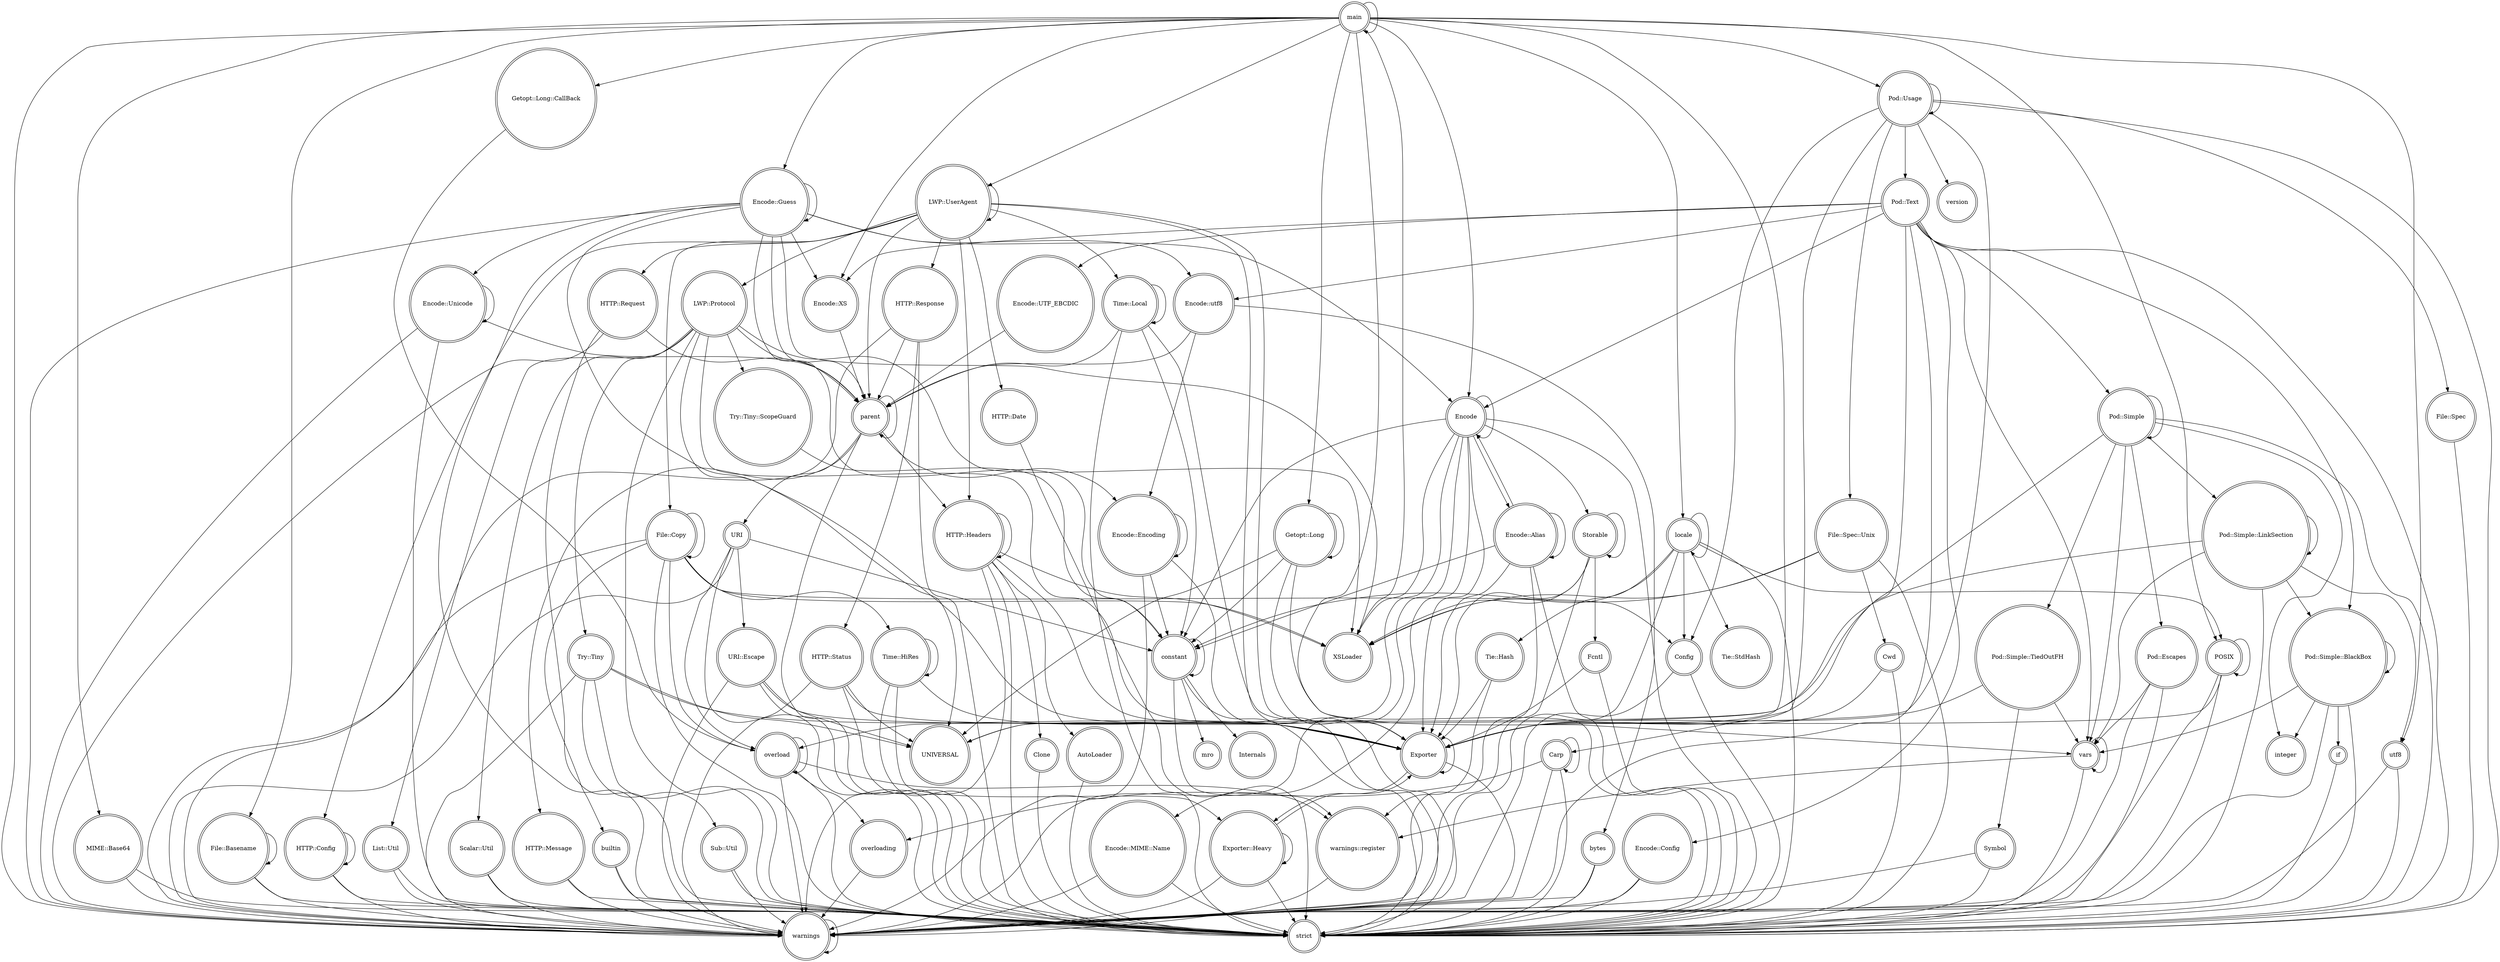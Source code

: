 digraph {
graph [overlap=false]
node [shape=doublecircle];
"Encode::Guess" -> "Encode::Guess";
"Pod::Text" -> "Pod::Simple::BlackBox";
"Pod::Simple" -> "Pod::Escapes";
"Time::HiRes" -> "Time::HiRes";
"main" -> "strict";
"URI" -> "overload";
"HTTP::Request" -> "warnings";
"LWP::UserAgent" -> "Time::Local";
"Pod::Simple::LinkSection" -> "overload";
"Storable" -> "Exporter";
"Try::Tiny" -> "Sub::Util";
"Encode::Config" -> "strict";
"overloading" -> "warnings";
"builtin" -> "strict";
"Exporter::Heavy" -> "Exporter";
"vars" -> "warnings::register";
"Encode::Alias" -> "strict";
"main" -> "MIME::Base64";
"Encode::utf8" -> "bytes";
"constant" -> "warnings::register";
"Encode::Guess" -> "constant";
"LWP::UserAgent" -> "Exporter";
"HTTP::Date" -> "strict";
"Getopt::Long" -> "Getopt::Long";
"main" -> "Getopt::Long";
"HTTP::Request" -> "strict";
"LWP::Protocol" -> "XSLoader";
"Pod::Text" -> "Encode::XS";
"constant" -> "constant";
"HTTP::Headers" -> "XSLoader";
"Encode" -> "Exporter";
"main" -> "warnings";
"Pod::Simple" -> "strict";
"Encode" -> "Storable";
"Encode::UTF_EBCDIC" -> "parent";
"Encode" -> "Encode";
"Pod::Simple" -> "UNIVERSAL";
"LWP::UserAgent" -> "File::Copy";
"URI" -> "strict";
"Sub::Util" -> "warnings";
"Time::Local" -> "Exporter";
"Pod::Escapes" -> "warnings";
"Pod::Simple::TiedOutFH" -> "Symbol";
"Getopt::Long" -> "UNIVERSAL";
"locale" -> "strict";
"Pod::Usage" -> "Config";
"locale" -> "POSIX";
"Encode" -> "strict";
"File::Copy" -> "Time::HiRes";
"Pod::Simple::LinkSection" -> "strict";
"File::Spec::Unix" -> "constant";
"main" -> "Encode";
"Pod::Simple" -> "Pod::Simple::TiedOutFH";
"main" -> "File::Basename";
"File::Basename" -> "File::Basename";
"Pod::Simple::BlackBox" -> "integer";
"locale" -> "Tie::Hash";
"Pod::Text" -> "strict";
"URI::Escape" -> "UNIVERSAL";
"main" -> "LWP::UserAgent";
"Carp" -> "overloading";
"File::Copy" -> "XSLoader";
"Scalar::Util" -> "strict";
"vars" -> "strict";
"Encode::XS" -> "parent";
"Exporter::Heavy" -> "strict";
"Pod::Text" -> "Encode::UTF_EBCDIC";
"main" -> "POSIX";
"Pod::Simple::LinkSection" -> "vars";
"LWP::UserAgent" -> "LWP::UserAgent";
"Pod::Usage" -> "version";
"URI" -> "warnings";
"File::Spec" -> "strict";
"HTTP::Config" -> "HTTP::Config";
"Encode" -> "XSLoader";
"Pod::Simple::TiedOutFH" -> "Exporter";
"URI" -> "constant";
"locale" -> "XSLoader";
"HTTP::Response" -> "warnings";
"Time::Local" -> "strict";
"Symbol" -> "strict";
"Encode::Guess" -> "Exporter";
"Pod::Simple::LinkSection" -> "Pod::Simple::LinkSection";
"overload" -> "overloading";
"Carp" -> "Carp";
"Encode::Guess" -> "Encode::Unicode";
"Pod::Usage" -> "Exporter";
"Pod::Usage" -> "Carp";
"Sub::Util" -> "strict";
"URI" -> "URI::Escape";
"Pod::Escapes" -> "strict";
"bytes" -> "strict";
"constant" -> "mro";
"POSIX" -> "strict";
"Config" -> "warnings";
"Pod::Text" -> "Encode::Config";
"Storable" -> "warnings";
"Getopt::Long::CallBack" -> "overload";
"Getopt::Long" -> "constant";
"Time::Local" -> "parent";
"LWP::Protocol" -> "parent";
"File::Basename" -> "strict";
"URI::Escape" -> "Exporter";
"LWP::UserAgent" -> "HTTP::Date";
"LWP::UserAgent" -> "LWP::Protocol";
"LWP::UserAgent" -> "strict";
"parent" -> "parent";
"overload" -> "warnings::register";
"Fcntl" -> "strict";
"LWP::Protocol" -> "Exporter";
"parent" -> "strict";
"overload" -> "strict";
"Encode::Guess" -> "Encode::utf8";
"Try::Tiny" -> "strict";
"main" -> "Pod::Usage";
"Try::Tiny::ScopeGuard" -> "constant";
"Tie::Hash" -> "Exporter";
"Try::Tiny" -> "Exporter";
"Tie::Hash" -> "warnings::register";
"constant" -> "strict";
"Exporter" -> "Exporter";
"Scalar::Util" -> "warnings";
"HTTP::Response" -> "HTTP::Status";
"HTTP::Headers" -> "Exporter";
"Encode::utf8" -> "Encode::Encoding";
"Pod::Usage" -> "Pod::Usage";
"Pod::Simple::LinkSection" -> "Pod::Simple::BlackBox";
"List::Util" -> "warnings";
"warnings::register" -> "warnings";
"main" -> "utf8";
"Encode::Unicode" -> "strict";
"Pod::Text" -> "Pod::Simple";
"File::Copy" -> "overload";
"main" -> "Encode::Guess";
"Encode::Guess" -> "parent";
"Time::HiRes" -> "Exporter::Heavy";
"Time::Local" -> "constant";
"overload" -> "warnings";
"Pod::Simple" -> "integer";
"Pod::Text" -> "Encode::utf8";
"Pod::Text" -> "Exporter";
"List::Util" -> "strict";
"main" -> "XSLoader";
"Pod::Simple::TiedOutFH" -> "vars";
"HTTP::Status" -> "Exporter";
"Encode::Guess" -> "Encode";
"Encode::Unicode" -> "parent";
"Encode::Alias" -> "Exporter";
"parent" -> "URI";
"Pod::Usage" -> "File::Spec";
"Carp" -> "warnings";
"Pod::Simple::BlackBox" -> "if";
"HTTP::Config" -> "strict";
"HTTP::Status" -> "strict";
"URI::Escape" -> "strict";
"Encode::MIME::Name" -> "warnings";
"Pod::Simple::BlackBox" -> "warnings";
"Pod::Text" -> "Encode";
"Storable" -> "XSLoader";
"Clone" -> "strict";
"Fcntl" -> "Exporter";
"URI::Escape" -> "warnings";
"Encode" -> "UNIVERSAL";
"LWP::UserAgent" -> "HTTP::Headers";
"Carp" -> "strict";
"File::Copy" -> "builtin";
"Encode::MIME::Name" -> "strict";
"Encode::Encoding" -> "warnings";
"locale" -> "warnings";
"File::Spec::Unix" -> "XSLoader";
"Exporter::Heavy" -> "warnings";
"Encode" -> "warnings";
"Encode::Encoding" -> "constant";
"warnings" -> "warnings";
"POSIX" -> "POSIX";
"Getopt::Long" -> "Exporter";
"Time::HiRes" -> "Exporter";
"utf8" -> "warnings";
"Pod::Text" -> "warnings";
"main" -> "Getopt::Long::CallBack";
"LWP::Protocol" -> "Try::Tiny::ScopeGuard";
"Encode::Alias" -> "constant";
"Encode" -> "Encode::Alias";
"LWP::Protocol" -> "List::Util";
"Storable" -> "Fcntl";
"Encode::Guess" -> "XSLoader";
"POSIX" -> "Exporter";
"Encode" -> "Encode::MIME::Name";
"LWP::UserAgent" -> "parent";
"Pod::Simple" -> "Pod::Simple::LinkSection";
"Pod::Escapes" -> "vars";
"HTTP::Headers" -> "AutoLoader";
"HTTP::Message" -> "warnings";
"Time::Local" -> "Time::Local";
"Cwd" -> "strict";
"main" -> "locale";
"Pod::Simple::BlackBox" -> "strict";
"MIME::Base64" -> "strict";
"Encode::Unicode" -> "Encode::Unicode";
"Pod::Simple" -> "Pod::Simple";
"main" -> "Exporter";
"LWP::UserAgent" -> "HTTP::Response";
"Encode::Encoding" -> "Encode::Encoding";
"Pod::Usage" -> "strict";
"bytes" -> "warnings";
"Encode::Config" -> "warnings";
"File::Copy" -> "warnings";
"File::Spec::Unix" -> "Cwd";
"HTTP::Request" -> "parent";
"if" -> "strict";
"constant" -> "Internals";
"parent" -> "Encode::Encoding";
"utf8" -> "strict";
"POSIX" -> "warnings";
"Symbol" -> "warnings";
"LWP::Protocol" -> "strict";
"LWP::Protocol" -> "UNIVERSAL";
"Encode::Unicode" -> "warnings";
"locale" -> "Config";
"Encode" -> "constant";
"HTTP::Headers" -> "Clone";
"Storable" -> "Storable";
"builtin" -> "warnings";
"File::Basename" -> "warnings";
"File::Spec::Unix" -> "strict";
"Try::Tiny" -> "warnings";
"parent" -> "HTTP::Message";
"Encode::Encoding" -> "strict";
"LWP::Protocol" -> "Try::Tiny";
"HTTP::Response" -> "parent";
"LWP::UserAgent" -> "HTTP::Request";
"Encode::Alias" -> "Encode";
"parent" -> "HTTP::Headers";
"HTTP::Headers" -> "strict";
"Config" -> "strict";
"LWP::UserAgent" -> "HTTP::Config";
"overload" -> "overload";
"Getopt::Long" -> "vars";
"LWP::Protocol" -> "Scalar::Util";
"File::Copy" -> "strict";
"File::Copy" -> "File::Copy";
"HTTP::Headers" -> "warnings";
"Pod::Simple" -> "vars";
"Pod::Usage" -> "File::Spec::Unix";
"HTTP::Headers" -> "HTTP::Headers";
"HTTP::Status" -> "UNIVERSAL";
"main" -> "Encode::XS";
"locale" -> "locale";
"File::Copy" -> "Config";
"Encode::utf8" -> "parent";
"Encode::Guess" -> "Encode::XS";
"Exporter" -> "Exporter::Heavy";
"Pod::Simple::LinkSection" -> "utf8";
"Encode::Alias" -> "Encode::Alias";
"Encode::Guess" -> "strict";
"Encode::Guess" -> "warnings";
"Pod::Simple::BlackBox" -> "Pod::Simple::BlackBox";
"HTTP::Status" -> "warnings";
"Exporter" -> "strict";
"Exporter::Heavy" -> "Exporter::Heavy";
"Time::HiRes" -> "strict";
"Pod::Usage" -> "Pod::Text";
"Try::Tiny" -> "UNIVERSAL";
"main" -> "main";
"HTTP::Config" -> "warnings";
"HTTP::Response" -> "strict";
"HTTP::Message" -> "strict";
"Pod::Simple::BlackBox" -> "vars";
"MIME::Base64" -> "warnings";
"Cwd" -> "Exporter";
"vars" -> "vars";
"locale" -> "Tie::StdHash";
"Encode::Alias" -> "warnings";
"Pod::Text" -> "vars";
"AutoLoader" -> "strict";
}

